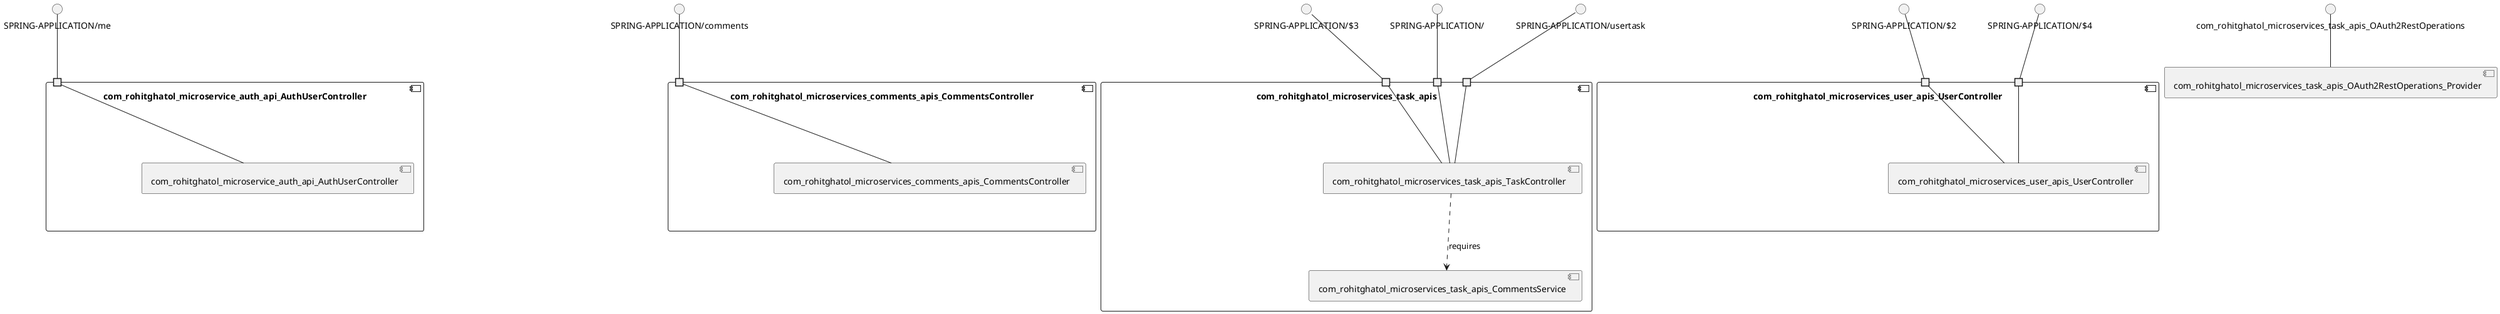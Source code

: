 @startuml
skinparam fixCircleLabelOverlapping true
skinparam componentStyle uml2
component "com_rohitghatol_microservice_auth_api_AuthUserController\n\n\n\n\n\n" {
[com_rohitghatol_microservice_auth_api_AuthUserController]
portin " " as com_rohitghatol_microservice_auth_api_AuthUserController_requires_SPRING_APPLICATION_me
"com_rohitghatol_microservice_auth_api_AuthUserController_requires_SPRING_APPLICATION_me"--[com_rohitghatol_microservice_auth_api_AuthUserController]
}
interface "SPRING-APPLICATION/me" as interface.SPRING_APPLICATION_me
interface.SPRING_APPLICATION_me--"com_rohitghatol_microservice_auth_api_AuthUserController_requires_SPRING_APPLICATION_me"
component "com_rohitghatol_microservices_comments_apis_CommentsController\n\n\n\n\n\n" {
[com_rohitghatol_microservices_comments_apis_CommentsController]
portin " " as com_rohitghatol_microservices_comments_apis_CommentsController_requires_SPRING_APPLICATION_comments
"com_rohitghatol_microservices_comments_apis_CommentsController_requires_SPRING_APPLICATION_comments"--[com_rohitghatol_microservices_comments_apis_CommentsController]
}
interface "SPRING-APPLICATION/comments" as interface.SPRING_APPLICATION_comments
interface.SPRING_APPLICATION_comments--"com_rohitghatol_microservices_comments_apis_CommentsController_requires_SPRING_APPLICATION_comments"
component "com_rohitghatol_microservices_task_apis\n\n\n\n\n\n" {
[com_rohitghatol_microservices_task_apis_TaskController]
[com_rohitghatol_microservices_task_apis_CommentsService]
portin " " as com_rohitghatol_microservices_task_apis_requires_SPRING_APPLICATION_usertask
portin " " as com_rohitghatol_microservices_task_apis_requires_SPRING_APPLICATION_3
portin " " as com_rohitghatol_microservices_task_apis_requires_SPRING_APPLICATION_
[com_rohitghatol_microservices_task_apis_TaskController]..>[com_rohitghatol_microservices_task_apis_CommentsService] : requires
"com_rohitghatol_microservices_task_apis_requires_SPRING_APPLICATION_"--[com_rohitghatol_microservices_task_apis_TaskController]
"com_rohitghatol_microservices_task_apis_requires_SPRING_APPLICATION_usertask"--[com_rohitghatol_microservices_task_apis_TaskController]
"com_rohitghatol_microservices_task_apis_requires_SPRING_APPLICATION_3"--[com_rohitghatol_microservices_task_apis_TaskController]
}
interface "SPRING-APPLICATION/$3" as interface.SPRING_APPLICATION_3
interface.SPRING_APPLICATION_3--"com_rohitghatol_microservices_task_apis_requires_SPRING_APPLICATION_3"
interface "SPRING-APPLICATION/" as interface.SPRING_APPLICATION_
interface.SPRING_APPLICATION_--"com_rohitghatol_microservices_task_apis_requires_SPRING_APPLICATION_"
interface "SPRING-APPLICATION/usertask" as interface.SPRING_APPLICATION_usertask
interface.SPRING_APPLICATION_usertask--"com_rohitghatol_microservices_task_apis_requires_SPRING_APPLICATION_usertask"
component "com_rohitghatol_microservices_user_apis_UserController\n\n\n\n\n\n" {
[com_rohitghatol_microservices_user_apis_UserController]
portin " " as com_rohitghatol_microservices_user_apis_UserController_requires_SPRING_APPLICATION_4
portin " " as com_rohitghatol_microservices_user_apis_UserController_requires_SPRING_APPLICATION_2
"com_rohitghatol_microservices_user_apis_UserController_requires_SPRING_APPLICATION_2"--[com_rohitghatol_microservices_user_apis_UserController]
"com_rohitghatol_microservices_user_apis_UserController_requires_SPRING_APPLICATION_4"--[com_rohitghatol_microservices_user_apis_UserController]
}
interface "SPRING-APPLICATION/$2" as interface.SPRING_APPLICATION_2
interface.SPRING_APPLICATION_2--"com_rohitghatol_microservices_user_apis_UserController_requires_SPRING_APPLICATION_2"
interface "SPRING-APPLICATION/$4" as interface.SPRING_APPLICATION_4
interface.SPRING_APPLICATION_4--"com_rohitghatol_microservices_user_apis_UserController_requires_SPRING_APPLICATION_4"
interface "com_rohitghatol_microservices_task_apis_OAuth2RestOperations" as interface.com_rohitghatol_microservices_task_apis_OAuth2RestOperations
interface.com_rohitghatol_microservices_task_apis_OAuth2RestOperations--[com_rohitghatol_microservices_task_apis_OAuth2RestOperations_Provider]

@enduml
